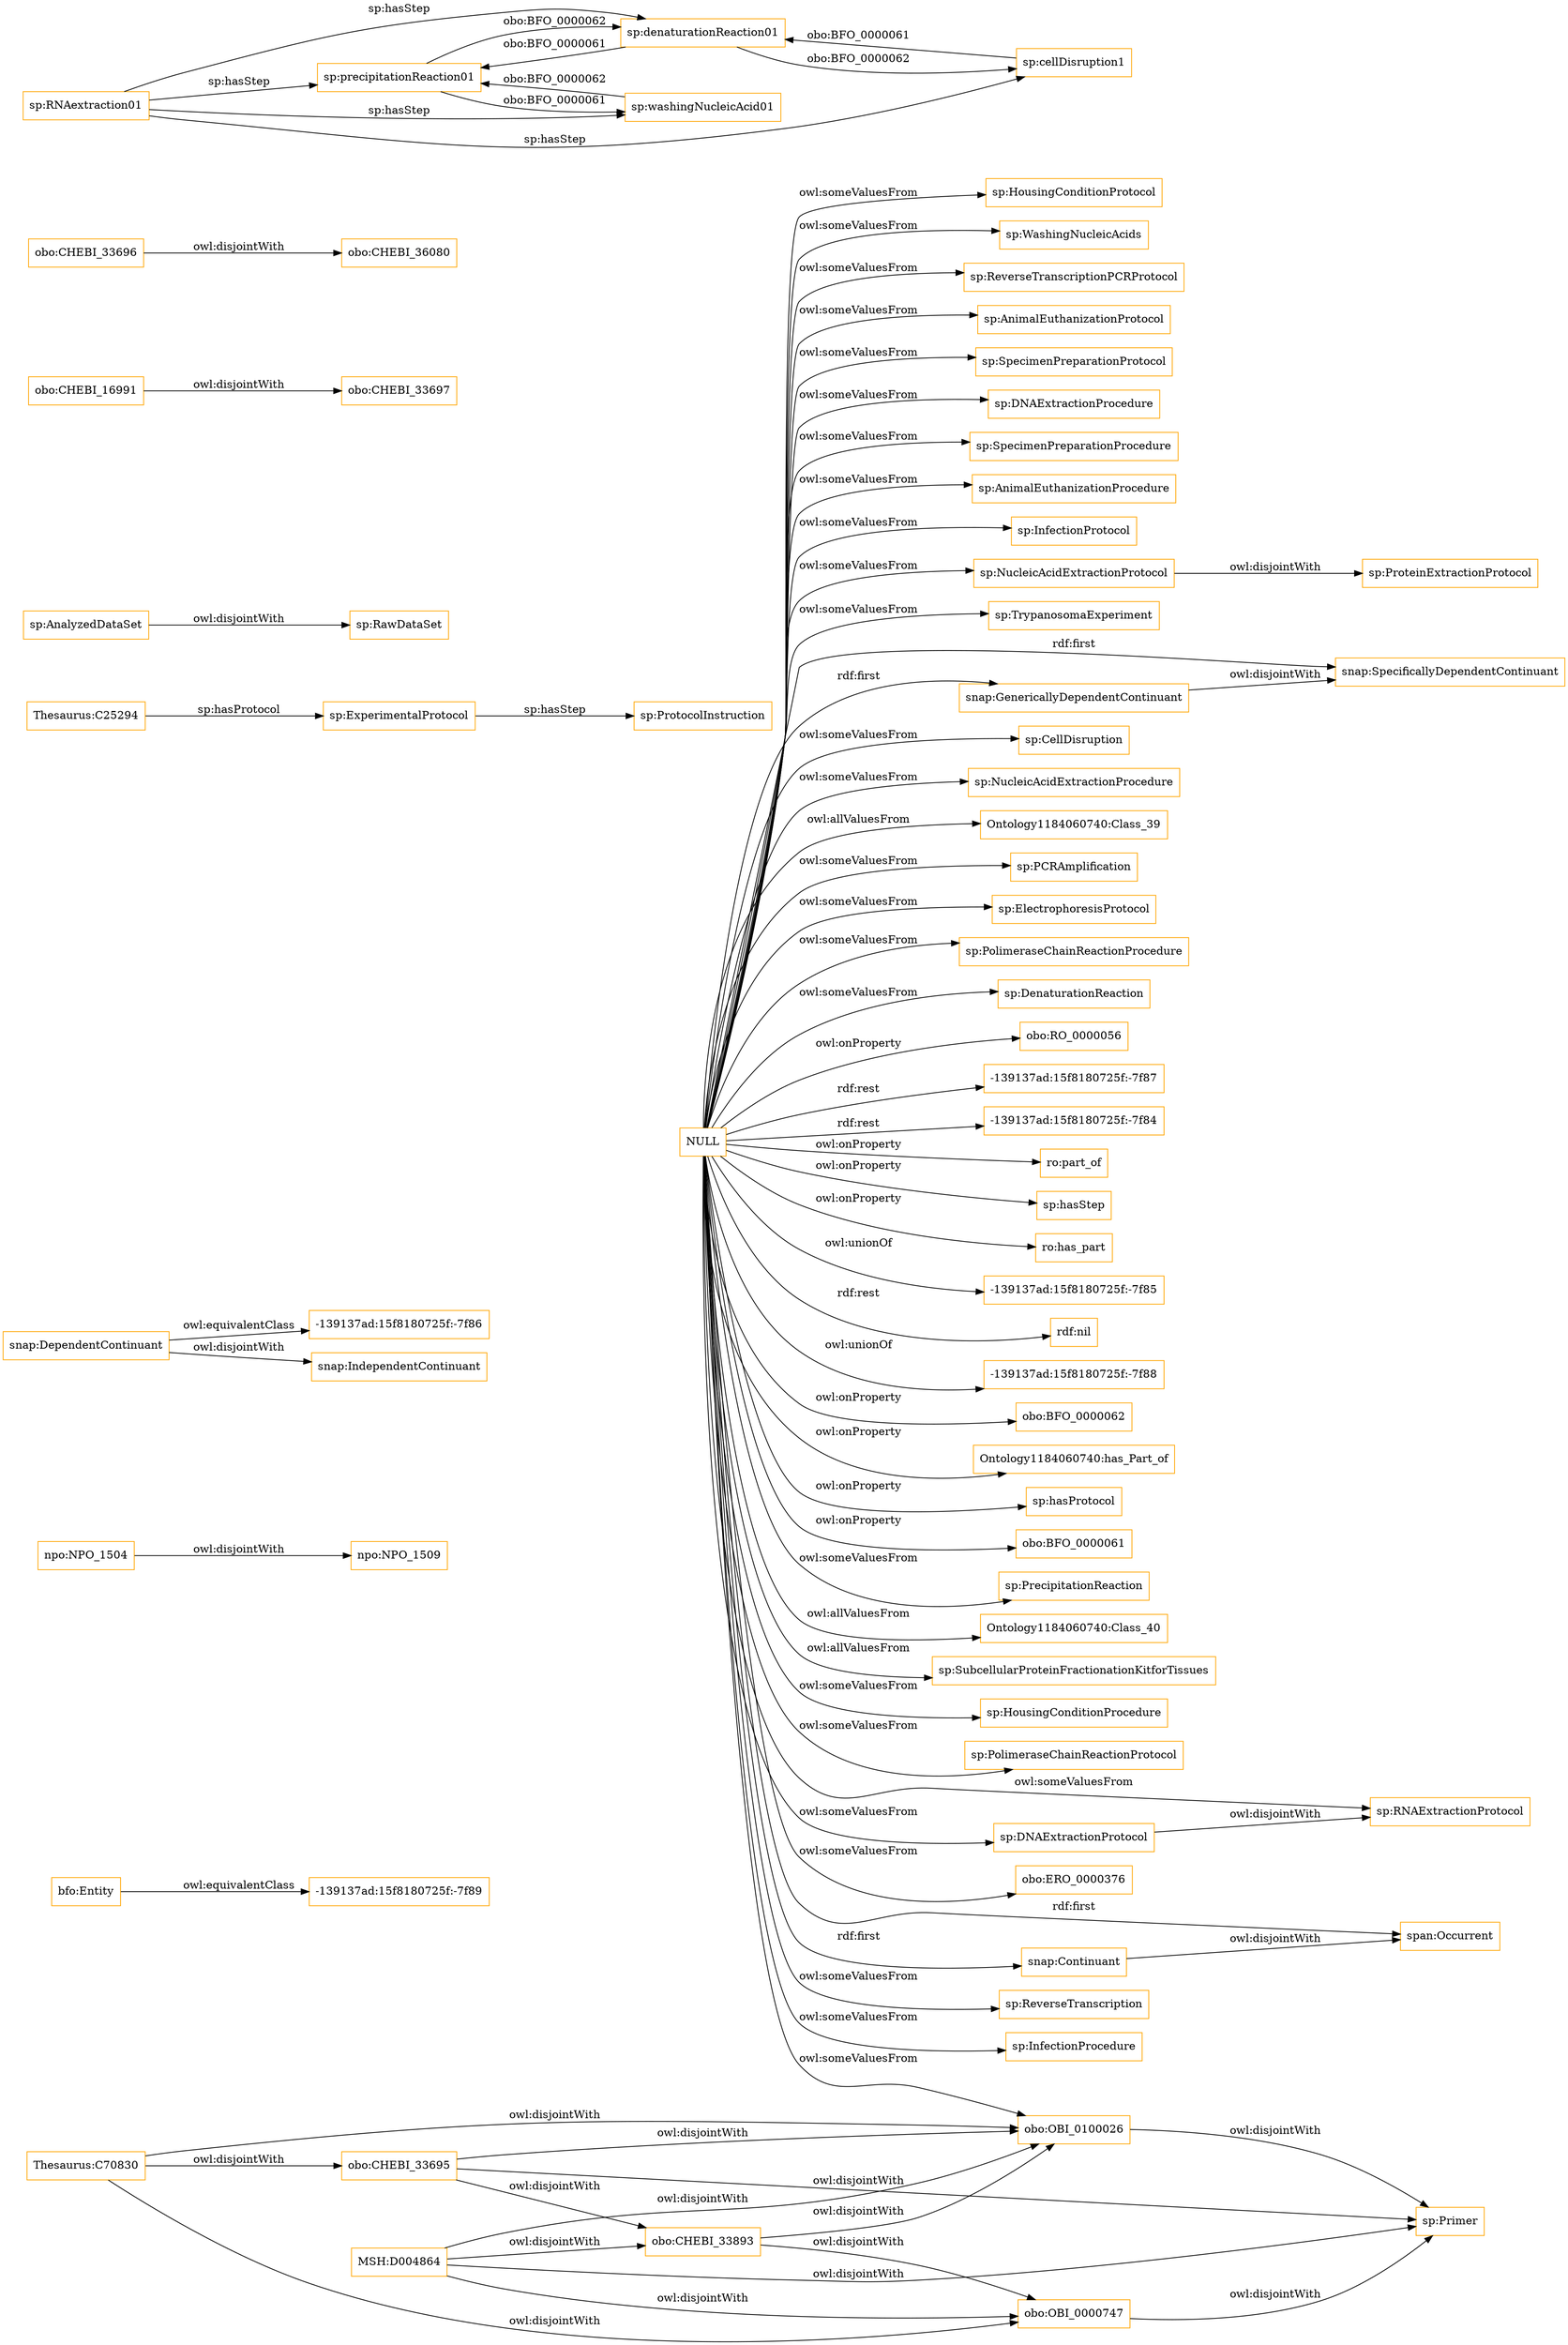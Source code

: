 digraph ar2dtool_diagram { 
rankdir=LR;
size="1501"
node [shape = rectangle, color="orange"]; "sp:PrecipitationReaction" "-139137ad:15f8180725f:-7f89" "Ontology1184060740:Class_40" "bfo:Entity" "npo:NPO_1504" "sp:SubcellularProteinFractionationKitforTissues" "sp:HousingConditionProcedure" "-139137ad:15f8180725f:-7f86" "Thesaurus:C70830" "sp:PolimeraseChainReactionProtocol" "sp:RNAExtractionProtocol" "sp:ProtocolInstruction" "sp:RawDataSet" "obo:OBI_0000747" "obo:ERO_0000376" "obo:CHEBI_16991" "obo:CHEBI_33695" "span:Occurrent" "sp:ReverseTranscription" "sp:AnalyzedDataSet" "sp:InfectionProcedure" "sp:HousingConditionProtocol" "sp:WashingNucleicAcids" "obo:CHEBI_33697" "snap:Continuant" "MSH:D004864" "npo:NPO_1509" "sp:ReverseTranscriptionPCRProtocol" "sp:AnimalEuthanizationProtocol" "sp:SpecimenPreparationProtocol" "sp:DNAExtractionProcedure" "sp:SpecimenPreparationProcedure" "obo:CHEBI_36080" "sp:ExperimentalProtocol" "sp:AnimalEuthanizationProcedure" "sp:InfectionProtocol" "sp:NucleicAcidExtractionProtocol" "sp:TrypanosomaExperiment" "obo:CHEBI_33696" "obo:CHEBI_33893" "sp:DNAExtractionProtocol" "snap:SpecificallyDependentContinuant" "sp:CellDisruption" "snap:GenericallyDependentContinuant" "Thesaurus:C25294" "sp:NucleicAcidExtractionProcedure" "obo:OBI_0100026" "Ontology1184060740:Class_39" "sp:ProteinExtractionProtocol" "sp:PCRAmplification" "sp:Primer" "snap:IndependentContinuant" "snap:DependentContinuant" "sp:ElectrophoresisProtocol" "sp:PolimeraseChainReactionProcedure" "sp:DenaturationReaction" ; /*classes style*/
	"NULL" -> "obo:RO_0000056" [ label = "owl:onProperty" ];
	"NULL" -> "-139137ad:15f8180725f:-7f87" [ label = "rdf:rest" ];
	"NULL" -> "sp:CellDisruption" [ label = "owl:someValuesFrom" ];
	"NULL" -> "-139137ad:15f8180725f:-7f84" [ label = "rdf:rest" ];
	"NULL" -> "ro:part_of" [ label = "owl:onProperty" ];
	"NULL" -> "sp:DNAExtractionProcedure" [ label = "owl:someValuesFrom" ];
	"NULL" -> "sp:PCRAmplification" [ label = "owl:someValuesFrom" ];
	"NULL" -> "span:Occurrent" [ label = "rdf:first" ];
	"NULL" -> "sp:hasStep" [ label = "owl:onProperty" ];
	"NULL" -> "sp:InfectionProcedure" [ label = "owl:someValuesFrom" ];
	"NULL" -> "Ontology1184060740:Class_39" [ label = "owl:allValuesFrom" ];
	"NULL" -> "sp:ElectrophoresisProtocol" [ label = "owl:someValuesFrom" ];
	"NULL" -> "sp:AnimalEuthanizationProtocol" [ label = "owl:someValuesFrom" ];
	"NULL" -> "sp:NucleicAcidExtractionProcedure" [ label = "owl:someValuesFrom" ];
	"NULL" -> "sp:PrecipitationReaction" [ label = "owl:someValuesFrom" ];
	"NULL" -> "sp:SubcellularProteinFractionationKitforTissues" [ label = "owl:allValuesFrom" ];
	"NULL" -> "sp:AnimalEuthanizationProcedure" [ label = "owl:someValuesFrom" ];
	"NULL" -> "ro:has_part" [ label = "owl:onProperty" ];
	"NULL" -> "snap:SpecificallyDependentContinuant" [ label = "rdf:first" ];
	"NULL" -> "sp:RNAExtractionProtocol" [ label = "owl:someValuesFrom" ];
	"NULL" -> "-139137ad:15f8180725f:-7f85" [ label = "owl:unionOf" ];
	"NULL" -> "sp:NucleicAcidExtractionProtocol" [ label = "owl:someValuesFrom" ];
	"NULL" -> "sp:HousingConditionProcedure" [ label = "owl:someValuesFrom" ];
	"NULL" -> "snap:GenericallyDependentContinuant" [ label = "rdf:first" ];
	"NULL" -> "rdf:nil" [ label = "rdf:rest" ];
	"NULL" -> "-139137ad:15f8180725f:-7f88" [ label = "owl:unionOf" ];
	"NULL" -> "obo:ERO_0000376" [ label = "owl:someValuesFrom" ];
	"NULL" -> "obo:BFO_0000062" [ label = "owl:onProperty" ];
	"NULL" -> "sp:DNAExtractionProtocol" [ label = "owl:someValuesFrom" ];
	"NULL" -> "sp:HousingConditionProtocol" [ label = "owl:someValuesFrom" ];
	"NULL" -> "sp:ReverseTranscriptionPCRProtocol" [ label = "owl:someValuesFrom" ];
	"NULL" -> "sp:InfectionProtocol" [ label = "owl:someValuesFrom" ];
	"NULL" -> "Ontology1184060740:Class_40" [ label = "owl:allValuesFrom" ];
	"NULL" -> "sp:WashingNucleicAcids" [ label = "owl:someValuesFrom" ];
	"NULL" -> "Ontology1184060740:has_Part_of" [ label = "owl:onProperty" ];
	"NULL" -> "sp:TrypanosomaExperiment" [ label = "owl:someValuesFrom" ];
	"NULL" -> "obo:OBI_0100026" [ label = "owl:someValuesFrom" ];
	"NULL" -> "sp:SpecimenPreparationProtocol" [ label = "owl:someValuesFrom" ];
	"NULL" -> "sp:DenaturationReaction" [ label = "owl:someValuesFrom" ];
	"NULL" -> "sp:hasProtocol" [ label = "owl:onProperty" ];
	"NULL" -> "sp:ReverseTranscription" [ label = "owl:someValuesFrom" ];
	"NULL" -> "obo:BFO_0000061" [ label = "owl:onProperty" ];
	"NULL" -> "snap:Continuant" [ label = "rdf:first" ];
	"NULL" -> "sp:SpecimenPreparationProcedure" [ label = "owl:someValuesFrom" ];
	"NULL" -> "sp:PolimeraseChainReactionProtocol" [ label = "owl:someValuesFrom" ];
	"NULL" -> "sp:PolimeraseChainReactionProcedure" [ label = "owl:someValuesFrom" ];
	"obo:CHEBI_33695" -> "sp:Primer" [ label = "owl:disjointWith" ];
	"obo:CHEBI_33695" -> "obo:OBI_0100026" [ label = "owl:disjointWith" ];
	"obo:CHEBI_33695" -> "obo:CHEBI_33893" [ label = "owl:disjointWith" ];
	"Thesaurus:C70830" -> "obo:OBI_0100026" [ label = "owl:disjointWith" ];
	"Thesaurus:C70830" -> "obo:OBI_0000747" [ label = "owl:disjointWith" ];
	"Thesaurus:C70830" -> "obo:CHEBI_33695" [ label = "owl:disjointWith" ];
	"sp:AnalyzedDataSet" -> "sp:RawDataSet" [ label = "owl:disjointWith" ];
	"sp:DNAExtractionProtocol" -> "sp:RNAExtractionProtocol" [ label = "owl:disjointWith" ];
	"obo:CHEBI_33893" -> "obo:OBI_0100026" [ label = "owl:disjointWith" ];
	"obo:CHEBI_33893" -> "obo:OBI_0000747" [ label = "owl:disjointWith" ];
	"sp:precipitationReaction01" -> "sp:washingNucleicAcid01" [ label = "obo:BFO_0000061" ];
	"sp:precipitationReaction01" -> "sp:denaturationReaction01" [ label = "obo:BFO_0000062" ];
	"sp:washingNucleicAcid01" -> "sp:precipitationReaction01" [ label = "obo:BFO_0000062" ];
	"sp:NucleicAcidExtractionProtocol" -> "sp:ProteinExtractionProtocol" [ label = "owl:disjointWith" ];
	"MSH:D004864" -> "sp:Primer" [ label = "owl:disjointWith" ];
	"MSH:D004864" -> "obo:OBI_0100026" [ label = "owl:disjointWith" ];
	"MSH:D004864" -> "obo:CHEBI_33893" [ label = "owl:disjointWith" ];
	"MSH:D004864" -> "obo:OBI_0000747" [ label = "owl:disjointWith" ];
	"snap:DependentContinuant" -> "snap:IndependentContinuant" [ label = "owl:disjointWith" ];
	"snap:DependentContinuant" -> "-139137ad:15f8180725f:-7f86" [ label = "owl:equivalentClass" ];
	"snap:GenericallyDependentContinuant" -> "snap:SpecificallyDependentContinuant" [ label = "owl:disjointWith" ];
	"sp:cellDisruption1" -> "sp:denaturationReaction01" [ label = "obo:BFO_0000061" ];
	"sp:denaturationReaction01" -> "sp:precipitationReaction01" [ label = "obo:BFO_0000061" ];
	"sp:denaturationReaction01" -> "sp:cellDisruption1" [ label = "obo:BFO_0000062" ];
	"obo:OBI_0100026" -> "sp:Primer" [ label = "owl:disjointWith" ];
	"bfo:Entity" -> "-139137ad:15f8180725f:-7f89" [ label = "owl:equivalentClass" ];
	"obo:OBI_0000747" -> "sp:Primer" [ label = "owl:disjointWith" ];
	"npo:NPO_1504" -> "npo:NPO_1509" [ label = "owl:disjointWith" ];
	"snap:Continuant" -> "span:Occurrent" [ label = "owl:disjointWith" ];
	"sp:RNAextraction01" -> "sp:washingNucleicAcid01" [ label = "sp:hasStep" ];
	"sp:RNAextraction01" -> "sp:precipitationReaction01" [ label = "sp:hasStep" ];
	"sp:RNAextraction01" -> "sp:denaturationReaction01" [ label = "sp:hasStep" ];
	"sp:RNAextraction01" -> "sp:cellDisruption1" [ label = "sp:hasStep" ];
	"obo:CHEBI_33696" -> "obo:CHEBI_36080" [ label = "owl:disjointWith" ];
	"obo:CHEBI_16991" -> "obo:CHEBI_33697" [ label = "owl:disjointWith" ];
	"Thesaurus:C25294" -> "sp:ExperimentalProtocol" [ label = "sp:hasProtocol" ];
	"sp:ExperimentalProtocol" -> "sp:ProtocolInstruction" [ label = "sp:hasStep" ];

}
